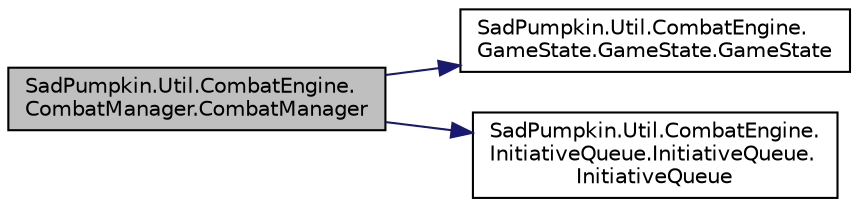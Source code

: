 digraph "SadPumpkin.Util.CombatEngine.CombatManager.CombatManager"
{
 // LATEX_PDF_SIZE
  edge [fontname="Helvetica",fontsize="10",labelfontname="Helvetica",labelfontsize="10"];
  node [fontname="Helvetica",fontsize="10",shape=record];
  rankdir="LR";
  Node1 [label="SadPumpkin.Util.CombatEngine.\lCombatManager.CombatManager",height=0.2,width=0.4,color="black", fillcolor="grey75", style="filled", fontcolor="black",tooltip="Construct a new CombatManager object with the provided data."];
  Node1 -> Node2 [color="midnightblue",fontsize="10",style="solid",fontname="Helvetica"];
  Node2 [label="SadPumpkin.Util.CombatEngine.\lGameState.GameState.GameState",height=0.2,width=0.4,color="black", fillcolor="white", style="filled",URL="$class_sad_pumpkin_1_1_util_1_1_combat_engine_1_1_game_state_1_1_game_state.html#ad3511978534f84cb9b552db71be5a021",tooltip="Construct a new GameState with the provided values."];
  Node1 -> Node3 [color="midnightblue",fontsize="10",style="solid",fontname="Helvetica"];
  Node3 [label="SadPumpkin.Util.CombatEngine.\lInitiativeQueue.InitiativeQueue.\lInitiativeQueue",height=0.2,width=0.4,color="black", fillcolor="white", style="filled",URL="$class_sad_pumpkin_1_1_util_1_1_combat_engine_1_1_initiative_queue_1_1_initiative_queue.html#add69d2e710471008a8cf3d3992b3c54a",tooltip="Construct a new, empty queue."];
}
